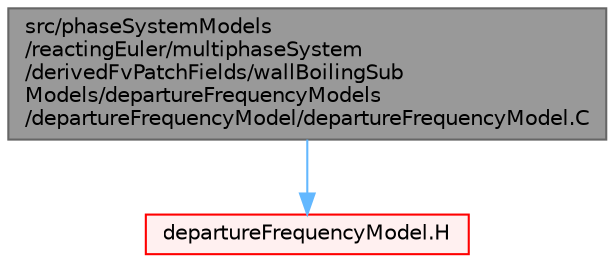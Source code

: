 digraph "src/phaseSystemModels/reactingEuler/multiphaseSystem/derivedFvPatchFields/wallBoilingSubModels/departureFrequencyModels/departureFrequencyModel/departureFrequencyModel.C"
{
 // LATEX_PDF_SIZE
  bgcolor="transparent";
  edge [fontname=Helvetica,fontsize=10,labelfontname=Helvetica,labelfontsize=10];
  node [fontname=Helvetica,fontsize=10,shape=box,height=0.2,width=0.4];
  Node1 [id="Node000001",label="src/phaseSystemModels\l/reactingEuler/multiphaseSystem\l/derivedFvPatchFields/wallBoilingSub\lModels/departureFrequencyModels\l/departureFrequencyModel/departureFrequencyModel.C",height=0.2,width=0.4,color="gray40", fillcolor="grey60", style="filled", fontcolor="black",tooltip=" "];
  Node1 -> Node2 [id="edge1_Node000001_Node000002",color="steelblue1",style="solid",tooltip=" "];
  Node2 [id="Node000002",label="departureFrequencyModel.H",height=0.2,width=0.4,color="red", fillcolor="#FFF0F0", style="filled",URL="$departureFrequencyModel_8H.html",tooltip=" "];
}

